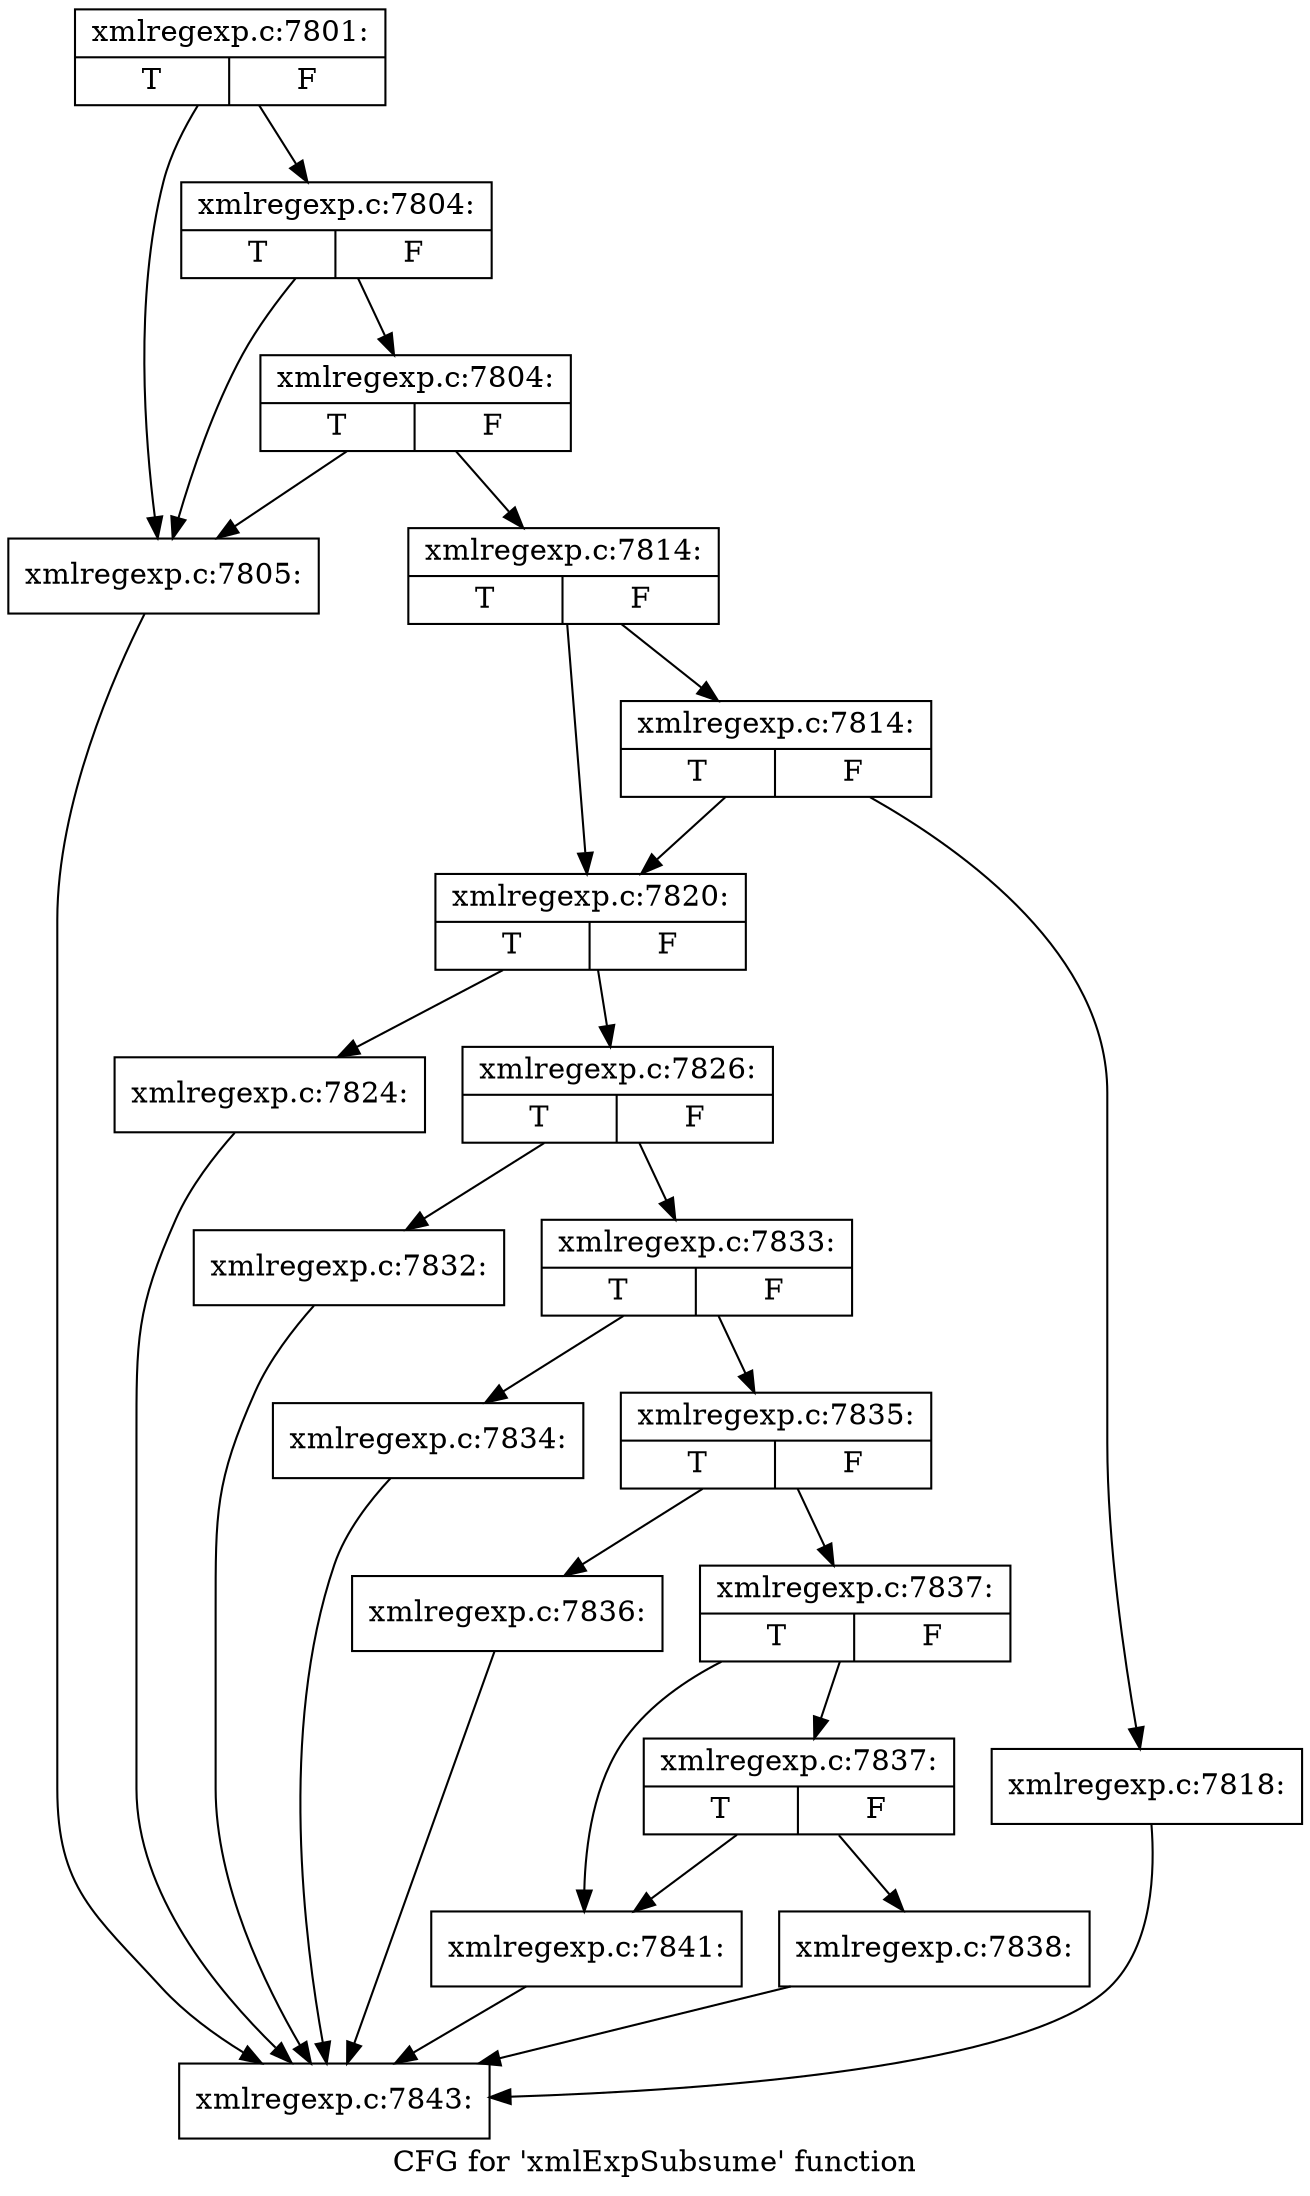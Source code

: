 digraph "CFG for 'xmlExpSubsume' function" {
	label="CFG for 'xmlExpSubsume' function";

	Node0x3a0f4b0 [shape=record,label="{xmlregexp.c:7801:|{<s0>T|<s1>F}}"];
	Node0x3a0f4b0 -> Node0x3a106b0;
	Node0x3a0f4b0 -> Node0x3a107d0;
	Node0x3a107d0 [shape=record,label="{xmlregexp.c:7804:|{<s0>T|<s1>F}}"];
	Node0x3a107d0 -> Node0x3a106b0;
	Node0x3a107d0 -> Node0x3a10750;
	Node0x3a10750 [shape=record,label="{xmlregexp.c:7804:|{<s0>T|<s1>F}}"];
	Node0x3a10750 -> Node0x3a106b0;
	Node0x3a10750 -> Node0x3a10700;
	Node0x3a106b0 [shape=record,label="{xmlregexp.c:7805:}"];
	Node0x3a106b0 -> Node0x3a0e9d0;
	Node0x3a10700 [shape=record,label="{xmlregexp.c:7814:|{<s0>T|<s1>F}}"];
	Node0x3a10700 -> Node0x3a11200;
	Node0x3a10700 -> Node0x3a111b0;
	Node0x3a11200 [shape=record,label="{xmlregexp.c:7814:|{<s0>T|<s1>F}}"];
	Node0x3a11200 -> Node0x3a111b0;
	Node0x3a11200 -> Node0x3a11160;
	Node0x3a11160 [shape=record,label="{xmlregexp.c:7818:}"];
	Node0x3a11160 -> Node0x3a0e9d0;
	Node0x3a111b0 [shape=record,label="{xmlregexp.c:7820:|{<s0>T|<s1>F}}"];
	Node0x3a111b0 -> Node0x3a11cc0;
	Node0x3a111b0 -> Node0x3a11d10;
	Node0x3a11cc0 [shape=record,label="{xmlregexp.c:7824:}"];
	Node0x3a11cc0 -> Node0x3a0e9d0;
	Node0x3a11d10 [shape=record,label="{xmlregexp.c:7826:|{<s0>T|<s1>F}}"];
	Node0x3a11d10 -> Node0x3a12750;
	Node0x3a11d10 -> Node0x3a127a0;
	Node0x3a12750 [shape=record,label="{xmlregexp.c:7832:}"];
	Node0x3a12750 -> Node0x3a0e9d0;
	Node0x3a127a0 [shape=record,label="{xmlregexp.c:7833:|{<s0>T|<s1>F}}"];
	Node0x3a127a0 -> Node0x3a12c60;
	Node0x3a127a0 -> Node0x3a12cb0;
	Node0x3a12c60 [shape=record,label="{xmlregexp.c:7834:}"];
	Node0x3a12c60 -> Node0x3a0e9d0;
	Node0x3a12cb0 [shape=record,label="{xmlregexp.c:7835:|{<s0>T|<s1>F}}"];
	Node0x3a12cb0 -> Node0x3a131a0;
	Node0x3a12cb0 -> Node0x3a131f0;
	Node0x3a131a0 [shape=record,label="{xmlregexp.c:7836:}"];
	Node0x3a131a0 -> Node0x3a0e9d0;
	Node0x3a131f0 [shape=record,label="{xmlregexp.c:7837:|{<s0>T|<s1>F}}"];
	Node0x3a131f0 -> Node0x3a13780;
	Node0x3a131f0 -> Node0x3a13730;
	Node0x3a13780 [shape=record,label="{xmlregexp.c:7837:|{<s0>T|<s1>F}}"];
	Node0x3a13780 -> Node0x3a136e0;
	Node0x3a13780 -> Node0x3a13730;
	Node0x3a136e0 [shape=record,label="{xmlregexp.c:7838:}"];
	Node0x3a136e0 -> Node0x3a0e9d0;
	Node0x3a13730 [shape=record,label="{xmlregexp.c:7841:}"];
	Node0x3a13730 -> Node0x3a0e9d0;
	Node0x3a0e9d0 [shape=record,label="{xmlregexp.c:7843:}"];
}
